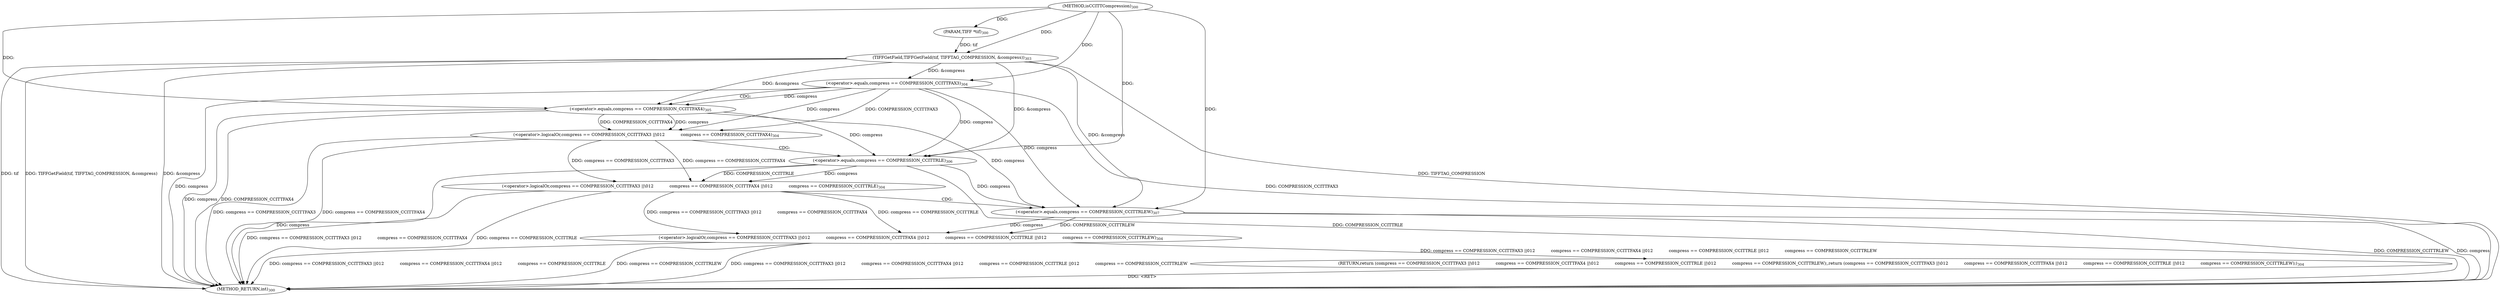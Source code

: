 digraph "isCCITTCompression" {  
"46112" [label = <(METHOD,isCCITTCompression)<SUB>300</SUB>> ]
"46137" [label = <(METHOD_RETURN,int)<SUB>300</SUB>> ]
"46113" [label = <(PARAM,TIFF *tif)<SUB>300</SUB>> ]
"46116" [label = <(TIFFGetField,TIFFGetField(tif, TIFFTAG_COMPRESSION, &amp;compress))<SUB>303</SUB>> ]
"46121" [label = <(RETURN,return (compress == COMPRESSION_CCITTFAX3 ||\012            compress == COMPRESSION_CCITTFAX4 ||\012            compress == COMPRESSION_CCITTRLE ||\012            compress == COMPRESSION_CCITTRLEW);,return (compress == COMPRESSION_CCITTFAX3 ||\012            compress == COMPRESSION_CCITTFAX4 ||\012            compress == COMPRESSION_CCITTRLE ||\012            compress == COMPRESSION_CCITTRLEW);)<SUB>304</SUB>> ]
"46122" [label = <(&lt;operator&gt;.logicalOr,compress == COMPRESSION_CCITTFAX3 ||\012            compress == COMPRESSION_CCITTFAX4 ||\012            compress == COMPRESSION_CCITTRLE ||\012            compress == COMPRESSION_CCITTRLEW)<SUB>304</SUB>> ]
"46123" [label = <(&lt;operator&gt;.logicalOr,compress == COMPRESSION_CCITTFAX3 ||\012            compress == COMPRESSION_CCITTFAX4 ||\012            compress == COMPRESSION_CCITTRLE)<SUB>304</SUB>> ]
"46134" [label = <(&lt;operator&gt;.equals,compress == COMPRESSION_CCITTRLEW)<SUB>307</SUB>> ]
"46124" [label = <(&lt;operator&gt;.logicalOr,compress == COMPRESSION_CCITTFAX3 ||\012            compress == COMPRESSION_CCITTFAX4)<SUB>304</SUB>> ]
"46131" [label = <(&lt;operator&gt;.equals,compress == COMPRESSION_CCITTRLE)<SUB>306</SUB>> ]
"46125" [label = <(&lt;operator&gt;.equals,compress == COMPRESSION_CCITTFAX3)<SUB>304</SUB>> ]
"46128" [label = <(&lt;operator&gt;.equals,compress == COMPRESSION_CCITTFAX4)<SUB>305</SUB>> ]
  "46121" -> "46137"  [ label = "DDG: &lt;RET&gt;"] 
  "46116" -> "46137"  [ label = "DDG: tif"] 
  "46116" -> "46137"  [ label = "DDG: &amp;compress"] 
  "46116" -> "46137"  [ label = "DDG: TIFFGetField(tif, TIFFTAG_COMPRESSION, &amp;compress)"] 
  "46125" -> "46137"  [ label = "DDG: compress"] 
  "46124" -> "46137"  [ label = "DDG: compress == COMPRESSION_CCITTFAX3"] 
  "46128" -> "46137"  [ label = "DDG: compress"] 
  "46124" -> "46137"  [ label = "DDG: compress == COMPRESSION_CCITTFAX4"] 
  "46123" -> "46137"  [ label = "DDG: compress == COMPRESSION_CCITTFAX3 ||\012            compress == COMPRESSION_CCITTFAX4"] 
  "46131" -> "46137"  [ label = "DDG: compress"] 
  "46123" -> "46137"  [ label = "DDG: compress == COMPRESSION_CCITTRLE"] 
  "46122" -> "46137"  [ label = "DDG: compress == COMPRESSION_CCITTFAX3 ||\012            compress == COMPRESSION_CCITTFAX4 ||\012            compress == COMPRESSION_CCITTRLE"] 
  "46134" -> "46137"  [ label = "DDG: compress"] 
  "46122" -> "46137"  [ label = "DDG: compress == COMPRESSION_CCITTRLEW"] 
  "46122" -> "46137"  [ label = "DDG: compress == COMPRESSION_CCITTFAX3 ||\012            compress == COMPRESSION_CCITTFAX4 ||\012            compress == COMPRESSION_CCITTRLE ||\012            compress == COMPRESSION_CCITTRLEW"] 
  "46134" -> "46137"  [ label = "DDG: COMPRESSION_CCITTRLEW"] 
  "46125" -> "46137"  [ label = "DDG: COMPRESSION_CCITTFAX3"] 
  "46131" -> "46137"  [ label = "DDG: COMPRESSION_CCITTRLE"] 
  "46128" -> "46137"  [ label = "DDG: COMPRESSION_CCITTFAX4"] 
  "46116" -> "46137"  [ label = "DDG: TIFFTAG_COMPRESSION"] 
  "46112" -> "46113"  [ label = "DDG: "] 
  "46122" -> "46121"  [ label = "DDG: compress == COMPRESSION_CCITTFAX3 ||\012            compress == COMPRESSION_CCITTFAX4 ||\012            compress == COMPRESSION_CCITTRLE ||\012            compress == COMPRESSION_CCITTRLEW"] 
  "46113" -> "46116"  [ label = "DDG: tif"] 
  "46112" -> "46116"  [ label = "DDG: "] 
  "46123" -> "46122"  [ label = "DDG: compress == COMPRESSION_CCITTFAX3 ||\012            compress == COMPRESSION_CCITTFAX4"] 
  "46123" -> "46122"  [ label = "DDG: compress == COMPRESSION_CCITTRLE"] 
  "46134" -> "46122"  [ label = "DDG: compress"] 
  "46134" -> "46122"  [ label = "DDG: COMPRESSION_CCITTRLEW"] 
  "46124" -> "46123"  [ label = "DDG: compress == COMPRESSION_CCITTFAX3"] 
  "46124" -> "46123"  [ label = "DDG: compress == COMPRESSION_CCITTFAX4"] 
  "46131" -> "46123"  [ label = "DDG: compress"] 
  "46131" -> "46123"  [ label = "DDG: COMPRESSION_CCITTRLE"] 
  "46116" -> "46134"  [ label = "DDG: &amp;compress"] 
  "46125" -> "46134"  [ label = "DDG: compress"] 
  "46128" -> "46134"  [ label = "DDG: compress"] 
  "46131" -> "46134"  [ label = "DDG: compress"] 
  "46112" -> "46134"  [ label = "DDG: "] 
  "46125" -> "46124"  [ label = "DDG: compress"] 
  "46125" -> "46124"  [ label = "DDG: COMPRESSION_CCITTFAX3"] 
  "46128" -> "46124"  [ label = "DDG: compress"] 
  "46128" -> "46124"  [ label = "DDG: COMPRESSION_CCITTFAX4"] 
  "46116" -> "46131"  [ label = "DDG: &amp;compress"] 
  "46125" -> "46131"  [ label = "DDG: compress"] 
  "46128" -> "46131"  [ label = "DDG: compress"] 
  "46112" -> "46131"  [ label = "DDG: "] 
  "46116" -> "46125"  [ label = "DDG: &amp;compress"] 
  "46112" -> "46125"  [ label = "DDG: "] 
  "46116" -> "46128"  [ label = "DDG: &amp;compress"] 
  "46125" -> "46128"  [ label = "DDG: compress"] 
  "46112" -> "46128"  [ label = "DDG: "] 
  "46123" -> "46134"  [ label = "CDG: "] 
  "46124" -> "46131"  [ label = "CDG: "] 
  "46125" -> "46128"  [ label = "CDG: "] 
}
